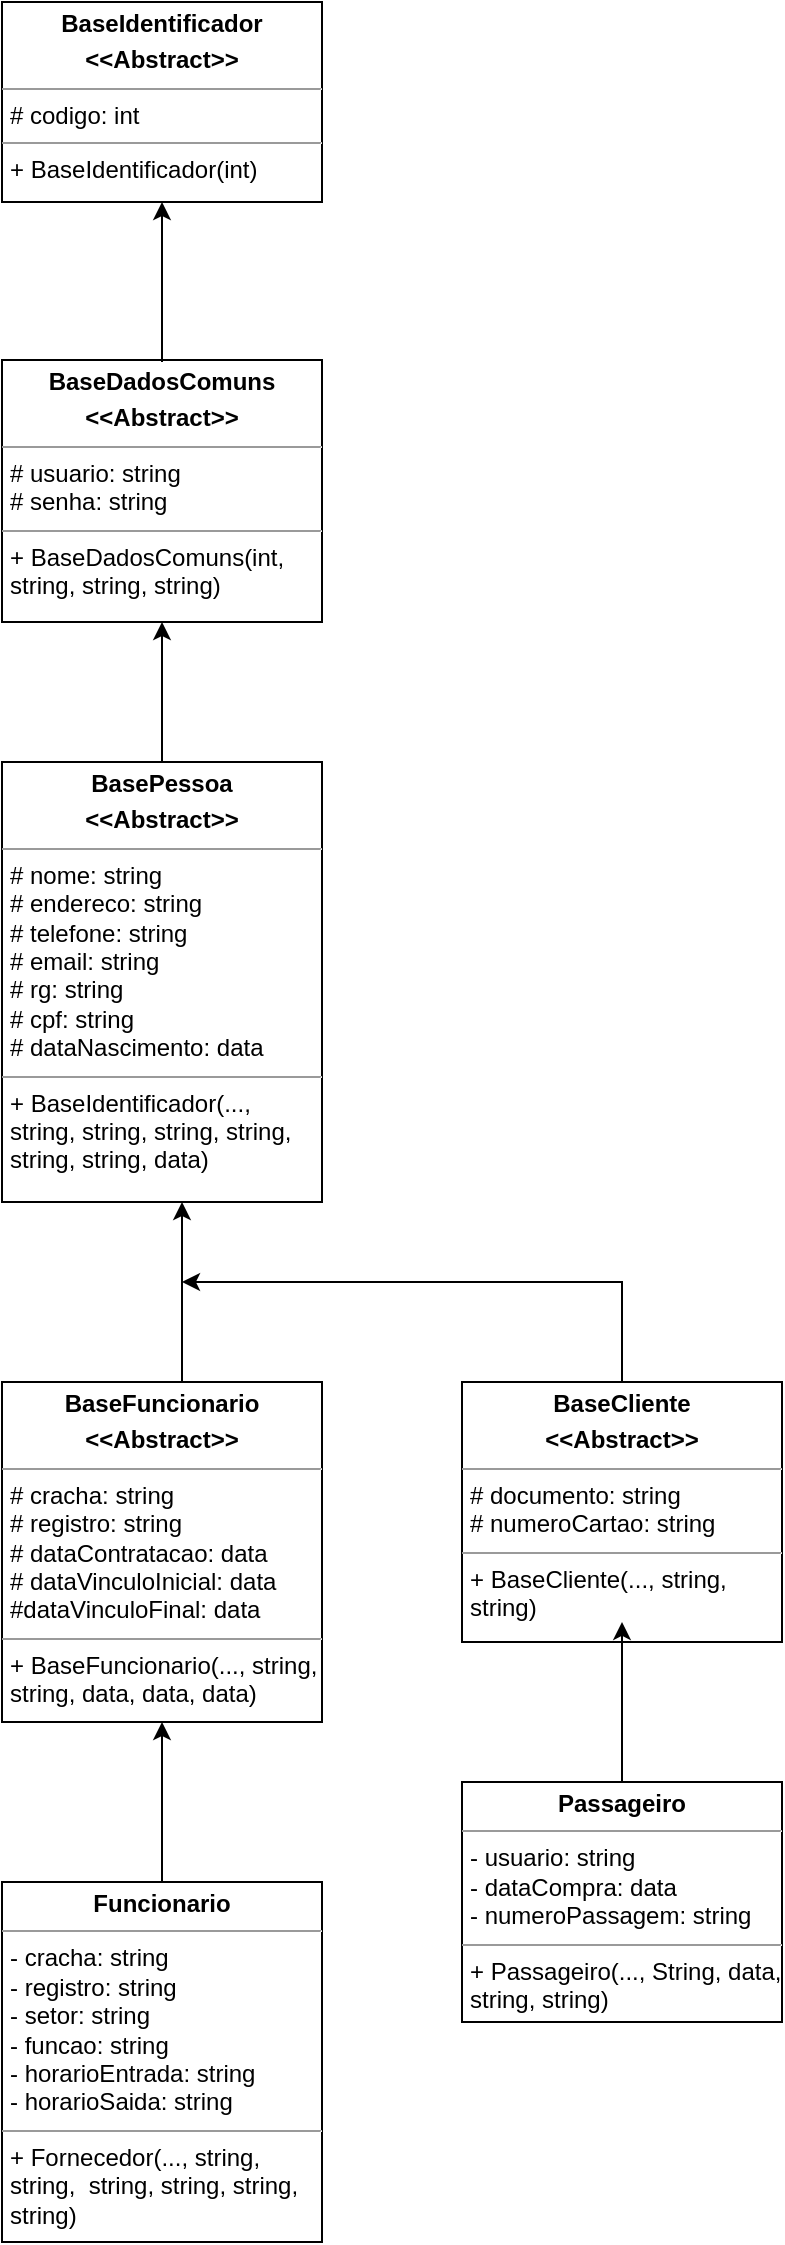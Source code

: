 <mxfile version="21.6.8" type="device">
  <diagram name="Página-1" id="G2L0E60SWdxQmn8EqhCB">
    <mxGraphModel dx="164" dy="563" grid="1" gridSize="10" guides="1" tooltips="1" connect="1" arrows="1" fold="1" page="1" pageScale="1" pageWidth="827" pageHeight="1169" math="0" shadow="0">
      <root>
        <mxCell id="0" />
        <mxCell id="1" parent="0" />
        <mxCell id="n_qETHhlDJ_7trnoc4Dg-1" value="&lt;p style=&quot;margin:0px;margin-top:4px;text-align:center;&quot;&gt;&lt;b&gt;BaseIdentificador&lt;/b&gt;&lt;/p&gt;&lt;p style=&quot;margin:0px;margin-top:4px;text-align:center;&quot;&gt;&lt;b&gt;&amp;lt;&amp;lt;Abstract&amp;gt;&amp;gt;&lt;/b&gt;&lt;/p&gt;&lt;hr size=&quot;1&quot;&gt;&lt;p style=&quot;margin:0px;margin-left:4px;&quot;&gt;# codigo: int&lt;/p&gt;&lt;hr size=&quot;1&quot;&gt;&lt;p style=&quot;margin:0px;margin-left:4px;&quot;&gt;+ BaseIdentificador(int)&lt;/p&gt;" style="verticalAlign=top;align=left;overflow=fill;fontSize=12;fontFamily=Helvetica;html=1;whiteSpace=wrap;" parent="1" vertex="1">
          <mxGeometry x="310" y="280" width="160" height="100" as="geometry" />
        </mxCell>
        <mxCell id="n_qETHhlDJ_7trnoc4Dg-4" value="&lt;p style=&quot;margin:0px;margin-top:4px;text-align:center;&quot;&gt;&lt;b&gt;BaseDadosComuns&lt;/b&gt;&lt;/p&gt;&lt;p style=&quot;margin:0px;margin-top:4px;text-align:center;&quot;&gt;&lt;b&gt;&amp;lt;&amp;lt;Abstract&amp;gt;&amp;gt;&lt;/b&gt;&lt;/p&gt;&lt;hr size=&quot;1&quot;&gt;&lt;p style=&quot;margin:0px;margin-left:4px;&quot;&gt;&lt;span style=&quot;background-color: initial;&quot;&gt;# usuario: string&lt;/span&gt;&lt;br&gt;&lt;/p&gt;&lt;p style=&quot;margin:0px;margin-left:4px;&quot;&gt;# senha: string&lt;/p&gt;&lt;hr size=&quot;1&quot;&gt;&lt;p style=&quot;margin:0px;margin-left:4px;&quot;&gt;+ BaseDadosComuns(int, string, string, string)&lt;/p&gt;" style="verticalAlign=top;align=left;overflow=fill;fontSize=12;fontFamily=Helvetica;html=1;whiteSpace=wrap;" parent="1" vertex="1">
          <mxGeometry x="310" y="459" width="160" height="131" as="geometry" />
        </mxCell>
        <mxCell id="n_qETHhlDJ_7trnoc4Dg-5" value="" style="endArrow=classic;html=1;rounded=0;entryX=0.5;entryY=1;entryDx=0;entryDy=0;" parent="1" target="n_qETHhlDJ_7trnoc4Dg-1" edge="1">
          <mxGeometry width="50" height="50" relative="1" as="geometry">
            <mxPoint x="390" y="460" as="sourcePoint" />
            <mxPoint x="440" y="410" as="targetPoint" />
          </mxGeometry>
        </mxCell>
        <mxCell id="n_qETHhlDJ_7trnoc4Dg-6" value="" style="endArrow=classic;html=1;rounded=0;entryX=0.5;entryY=1;entryDx=0;entryDy=0;" parent="1" target="n_qETHhlDJ_7trnoc4Dg-4" edge="1">
          <mxGeometry width="50" height="50" relative="1" as="geometry">
            <mxPoint x="390" y="670" as="sourcePoint" />
            <mxPoint x="380" y="590" as="targetPoint" />
          </mxGeometry>
        </mxCell>
        <mxCell id="n_qETHhlDJ_7trnoc4Dg-7" value="&lt;p style=&quot;margin:0px;margin-top:4px;text-align:center;&quot;&gt;&lt;b&gt;BasePessoa&lt;/b&gt;&lt;/p&gt;&lt;p style=&quot;margin:0px;margin-top:4px;text-align:center;&quot;&gt;&lt;b&gt;&amp;lt;&amp;lt;Abstract&amp;gt;&amp;gt;&lt;/b&gt;&lt;/p&gt;&lt;hr size=&quot;1&quot;&gt;&lt;p style=&quot;margin:0px;margin-left:4px;&quot;&gt;# nome: string&lt;/p&gt;&lt;p style=&quot;margin:0px;margin-left:4px;&quot;&gt;# endereco: string&lt;/p&gt;&lt;p style=&quot;margin:0px;margin-left:4px;&quot;&gt;# telefone: string&lt;/p&gt;&lt;p style=&quot;margin:0px;margin-left:4px;&quot;&gt;# email: string&lt;/p&gt;&lt;p style=&quot;margin:0px;margin-left:4px;&quot;&gt;# rg: string&lt;/p&gt;&lt;p style=&quot;margin:0px;margin-left:4px;&quot;&gt;# cpf: string&lt;/p&gt;&lt;p style=&quot;margin:0px;margin-left:4px;&quot;&gt;# dataNascimento: data&lt;/p&gt;&lt;hr size=&quot;1&quot;&gt;&lt;p style=&quot;margin:0px;margin-left:4px;&quot;&gt;+ BaseIdentificador(..., string, string, string, string, string, string, data)&lt;/p&gt;" style="verticalAlign=top;align=left;overflow=fill;fontSize=12;fontFamily=Helvetica;html=1;whiteSpace=wrap;" parent="1" vertex="1">
          <mxGeometry x="310" y="660" width="160" height="220" as="geometry" />
        </mxCell>
        <mxCell id="x6-GqDWSWse0V8fUpisd-10" style="edgeStyle=orthogonalEdgeStyle;rounded=0;orthogonalLoop=1;jettySize=auto;html=1;" edge="1" parent="1" source="x6-GqDWSWse0V8fUpisd-2">
          <mxGeometry relative="1" as="geometry">
            <mxPoint x="400" y="920" as="targetPoint" />
            <Array as="points">
              <mxPoint x="620" y="920" />
            </Array>
          </mxGeometry>
        </mxCell>
        <mxCell id="x6-GqDWSWse0V8fUpisd-2" value="&lt;p style=&quot;margin:0px;margin-top:4px;text-align:center;&quot;&gt;&lt;b&gt;BaseCliente&lt;/b&gt;&lt;/p&gt;&lt;p style=&quot;margin:0px;margin-top:4px;text-align:center;&quot;&gt;&lt;b&gt;&amp;lt;&amp;lt;Abstract&amp;gt;&amp;gt;&lt;/b&gt;&lt;/p&gt;&lt;hr size=&quot;1&quot;&gt;&lt;p style=&quot;margin:0px;margin-left:4px;&quot;&gt;# documento: string&lt;/p&gt;&lt;p style=&quot;margin:0px;margin-left:4px;&quot;&gt;# numeroCartao: string&lt;/p&gt;&lt;hr size=&quot;1&quot;&gt;&lt;p style=&quot;margin:0px;margin-left:4px;&quot;&gt;+ BaseCliente(..., string, string)&lt;/p&gt;" style="verticalAlign=top;align=left;overflow=fill;fontSize=12;fontFamily=Helvetica;html=1;whiteSpace=wrap;" vertex="1" parent="1">
          <mxGeometry x="540" y="970" width="160" height="130" as="geometry" />
        </mxCell>
        <mxCell id="x6-GqDWSWse0V8fUpisd-12" value="" style="edgeStyle=orthogonalEdgeStyle;rounded=0;orthogonalLoop=1;jettySize=auto;html=1;" edge="1" parent="1" source="x6-GqDWSWse0V8fUpisd-3" target="x6-GqDWSWse0V8fUpisd-5">
          <mxGeometry relative="1" as="geometry">
            <Array as="points">
              <mxPoint x="390" y="1215" />
              <mxPoint x="390" y="1215" />
            </Array>
          </mxGeometry>
        </mxCell>
        <mxCell id="x6-GqDWSWse0V8fUpisd-3" value="&lt;p style=&quot;margin:0px;margin-top:4px;text-align:center;&quot;&gt;&lt;b&gt;Funcionario&lt;/b&gt;&lt;/p&gt;&lt;hr size=&quot;1&quot;&gt;&lt;p style=&quot;margin:0px;margin-left:4px;&quot;&gt;- cracha: string&lt;/p&gt;&lt;p style=&quot;margin:0px;margin-left:4px;&quot;&gt;- registro: string&lt;/p&gt;&lt;p style=&quot;margin:0px;margin-left:4px;&quot;&gt;- setor: string&lt;/p&gt;&lt;p style=&quot;margin:0px;margin-left:4px;&quot;&gt;- funcao: string&lt;/p&gt;&lt;p style=&quot;margin:0px;margin-left:4px;&quot;&gt;- horarioEntrada: string&lt;/p&gt;&lt;p style=&quot;margin:0px;margin-left:4px;&quot;&gt;- horarioSaida: string&lt;/p&gt;&lt;hr size=&quot;1&quot;&gt;&lt;p style=&quot;margin:0px;margin-left:4px;&quot;&gt;+ Fornecedor(..., string, string,&amp;nbsp; string, string, string, string)&lt;/p&gt;" style="verticalAlign=top;align=left;overflow=fill;fontSize=12;fontFamily=Helvetica;html=1;whiteSpace=wrap;" vertex="1" parent="1">
          <mxGeometry x="310" y="1220" width="160" height="180" as="geometry" />
        </mxCell>
        <mxCell id="x6-GqDWSWse0V8fUpisd-9" value="" style="edgeStyle=orthogonalEdgeStyle;rounded=0;orthogonalLoop=1;jettySize=auto;html=1;exitX=0.5;exitY=0;exitDx=0;exitDy=0;entryX=0.5;entryY=0.923;entryDx=0;entryDy=0;entryPerimeter=0;" edge="1" parent="1" source="x6-GqDWSWse0V8fUpisd-4" target="x6-GqDWSWse0V8fUpisd-2">
          <mxGeometry relative="1" as="geometry">
            <mxPoint x="619.5" y="1140" as="sourcePoint" />
            <mxPoint x="620" y="1110" as="targetPoint" />
            <Array as="points" />
          </mxGeometry>
        </mxCell>
        <mxCell id="x6-GqDWSWse0V8fUpisd-4" value="&lt;p style=&quot;margin:0px;margin-top:4px;text-align:center;&quot;&gt;&lt;b&gt;Passageiro&lt;/b&gt;&lt;/p&gt;&lt;hr size=&quot;1&quot;&gt;&lt;p style=&quot;margin:0px;margin-left:4px;&quot;&gt;- usuario: string&lt;/p&gt;&lt;p style=&quot;margin:0px;margin-left:4px;&quot;&gt;- dataCompra: data&lt;/p&gt;&lt;p style=&quot;margin:0px;margin-left:4px;&quot;&gt;- numeroPassagem: string&lt;/p&gt;&lt;hr size=&quot;1&quot;&gt;&lt;p style=&quot;margin:0px;margin-left:4px;&quot;&gt;+ Passageiro(..., String, data, string, string)&lt;/p&gt;" style="verticalAlign=top;align=left;overflow=fill;fontSize=12;fontFamily=Helvetica;html=1;whiteSpace=wrap;" vertex="1" parent="1">
          <mxGeometry x="540" y="1170" width="160" height="120" as="geometry" />
        </mxCell>
        <mxCell id="x6-GqDWSWse0V8fUpisd-15" value="" style="edgeStyle=orthogonalEdgeStyle;rounded=0;orthogonalLoop=1;jettySize=auto;html=1;" edge="1" parent="1" source="x6-GqDWSWse0V8fUpisd-5" target="n_qETHhlDJ_7trnoc4Dg-7">
          <mxGeometry relative="1" as="geometry">
            <Array as="points">
              <mxPoint x="400" y="900" />
              <mxPoint x="400" y="900" />
            </Array>
          </mxGeometry>
        </mxCell>
        <mxCell id="x6-GqDWSWse0V8fUpisd-5" value="&lt;p style=&quot;margin:0px;margin-top:4px;text-align:center;&quot;&gt;&lt;b&gt;BaseFuncionario&lt;/b&gt;&lt;/p&gt;&lt;p style=&quot;margin:0px;margin-top:4px;text-align:center;&quot;&gt;&lt;b&gt;&amp;lt;&amp;lt;Abstract&amp;gt;&amp;gt;&lt;/b&gt;&lt;/p&gt;&lt;hr size=&quot;1&quot;&gt;&lt;p style=&quot;margin:0px;margin-left:4px;&quot;&gt;# cracha: string&lt;/p&gt;&lt;p style=&quot;margin:0px;margin-left:4px;&quot;&gt;# registro: string&lt;/p&gt;&lt;p style=&quot;margin:0px;margin-left:4px;&quot;&gt;# dataContratacao: data&lt;/p&gt;&lt;p style=&quot;margin:0px;margin-left:4px;&quot;&gt;# dataVinculoInicial: data&lt;/p&gt;&lt;p style=&quot;margin:0px;margin-left:4px;&quot;&gt;#dataVinculoFinal: data&lt;/p&gt;&lt;hr size=&quot;1&quot;&gt;&lt;p style=&quot;margin:0px;margin-left:4px;&quot;&gt;+ BaseFuncionario(..., string, string, data, data, data)&lt;/p&gt;" style="verticalAlign=top;align=left;overflow=fill;fontSize=12;fontFamily=Helvetica;html=1;whiteSpace=wrap;" vertex="1" parent="1">
          <mxGeometry x="310" y="970" width="160" height="170" as="geometry" />
        </mxCell>
      </root>
    </mxGraphModel>
  </diagram>
</mxfile>
